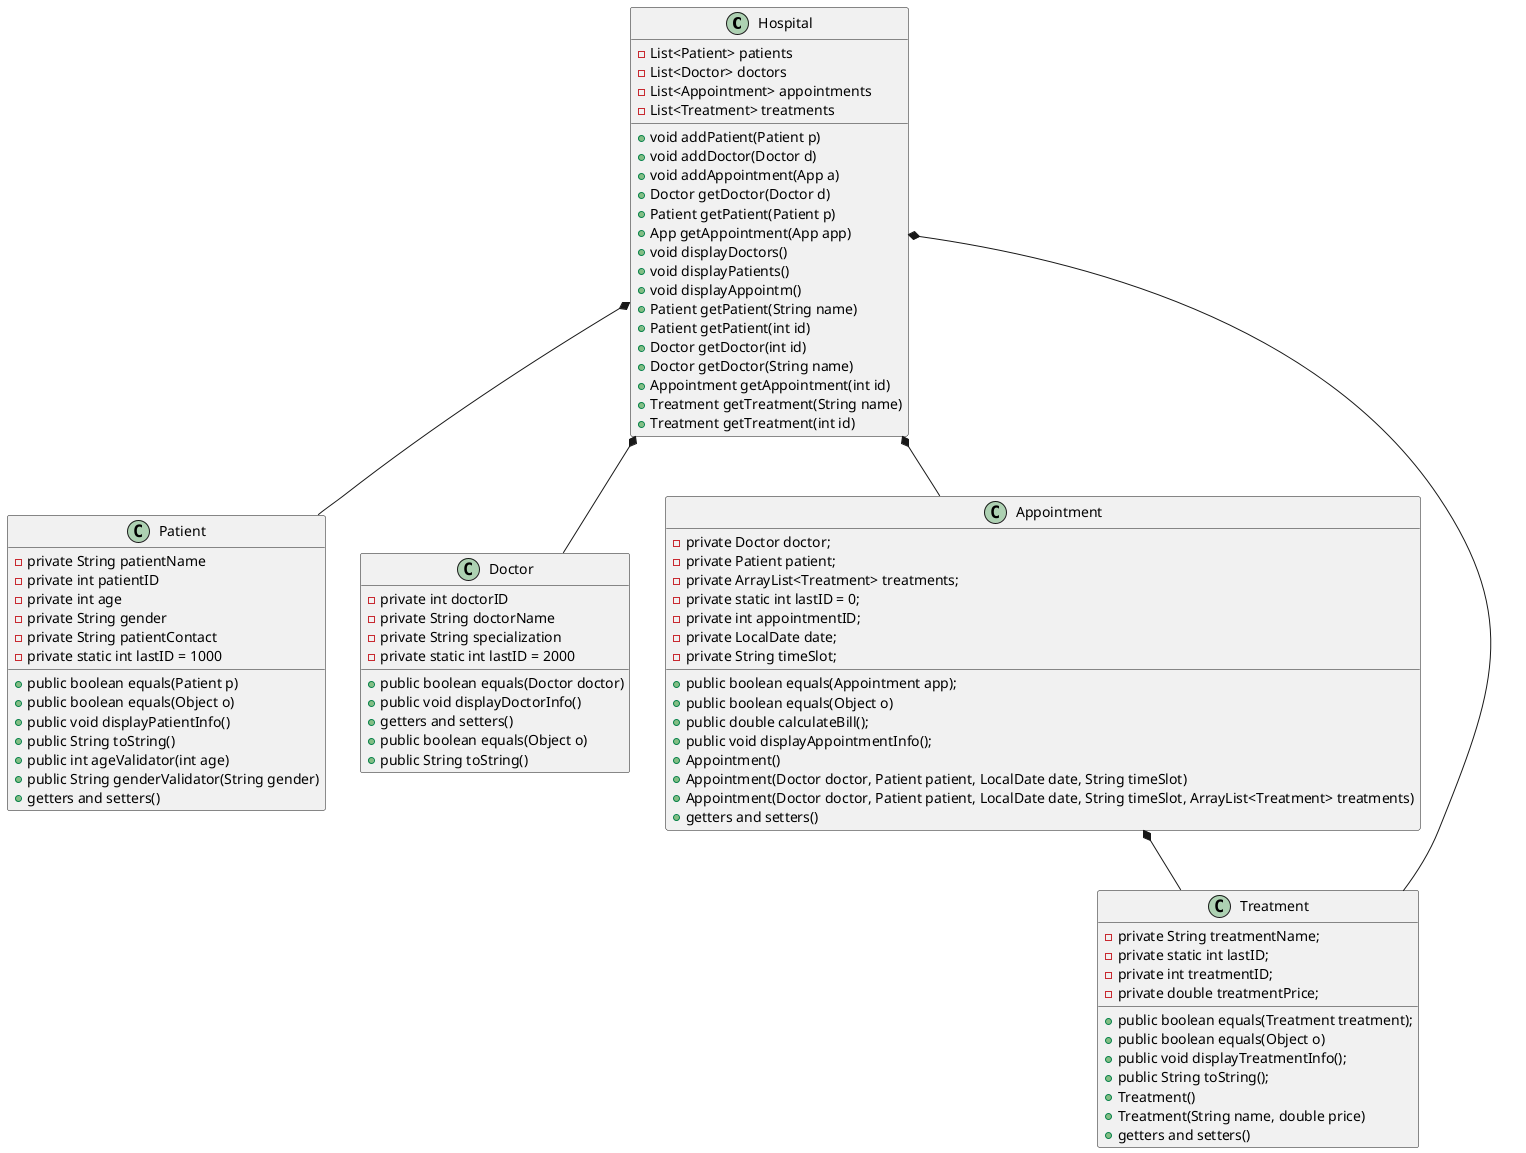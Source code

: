 @startuml

class Hospital {
    - List<Patient> patients
    - List<Doctor> doctors
    - List<Appointment> appointments
    - List<Treatment> treatments
    + void addPatient(Patient p)
    + void addDoctor(Doctor d)
    + void addAppointment(App a)
    + Doctor getDoctor(Doctor d)
    + Patient getPatient(Patient p)
    + App getAppointment(App app)
    + void displayDoctors()
    + void displayPatients()
    + void displayAppointm()
    + Patient getPatient(String name)
    + Patient getPatient(int id)
    + Doctor getDoctor(int id)
    + Doctor getDoctor(String name)
    + Appointment getAppointment(int id)
    + Treatment getTreatment(String name)
    + Treatment getTreatment(int id)
}

class Patient {
    - private String patientName
    - private int patientID
    - private int age
    - private String gender
    - private String patientContact
    - private static int lastID = 1000
    + public boolean equals(Patient p)
    + public boolean equals(Object o)
    + public void displayPatientInfo()
    + public String toString()
    + public int ageValidator(int age)
    + public String genderValidator(String gender)
    + getters and setters()

}

class Doctor {
    - private int doctorID
    - private String doctorName
    - private String specialization
    - private static int lastID = 2000
    + public boolean equals(Doctor doctor)
    + public void displayDoctorInfo()
    + getters and setters()
    + public boolean equals(Object o)
    + public String toString()

}

class Appointment {
    - private Doctor doctor;
    - private Patient patient;
    - private ArrayList<Treatment> treatments;
    - private static int lastID = 0;
    - private int appointmentID;
    - private LocalDate date;
    - private String timeSlot;
    + public boolean equals(Appointment app);
    + public boolean equals(Object o)
    + public double calculateBill();
    + public void displayAppointmentInfo();
    + Appointment()
    + Appointment(Doctor doctor, Patient patient, LocalDate date, String timeSlot)
    + Appointment(Doctor doctor, Patient patient, LocalDate date, String timeSlot, ArrayList<Treatment> treatments)
    + getters and setters()
}

class Treatment {
    - private String treatmentName;
    - private static int lastID;
    - private int treatmentID;
    - private double treatmentPrice;
    + public boolean equals(Treatment treatment);
    + public boolean equals(Object o)
    + public void displayTreatmentInfo();
    + public String toString();
    + Treatment()
    + Treatment(String name, double price)
    + getters and setters()
}

Hospital *-- Patient
Hospital *-- Doctor
Hospital *-- Appointment
Hospital *-- Treatment
Appointment *-- Treatment

@enduml
